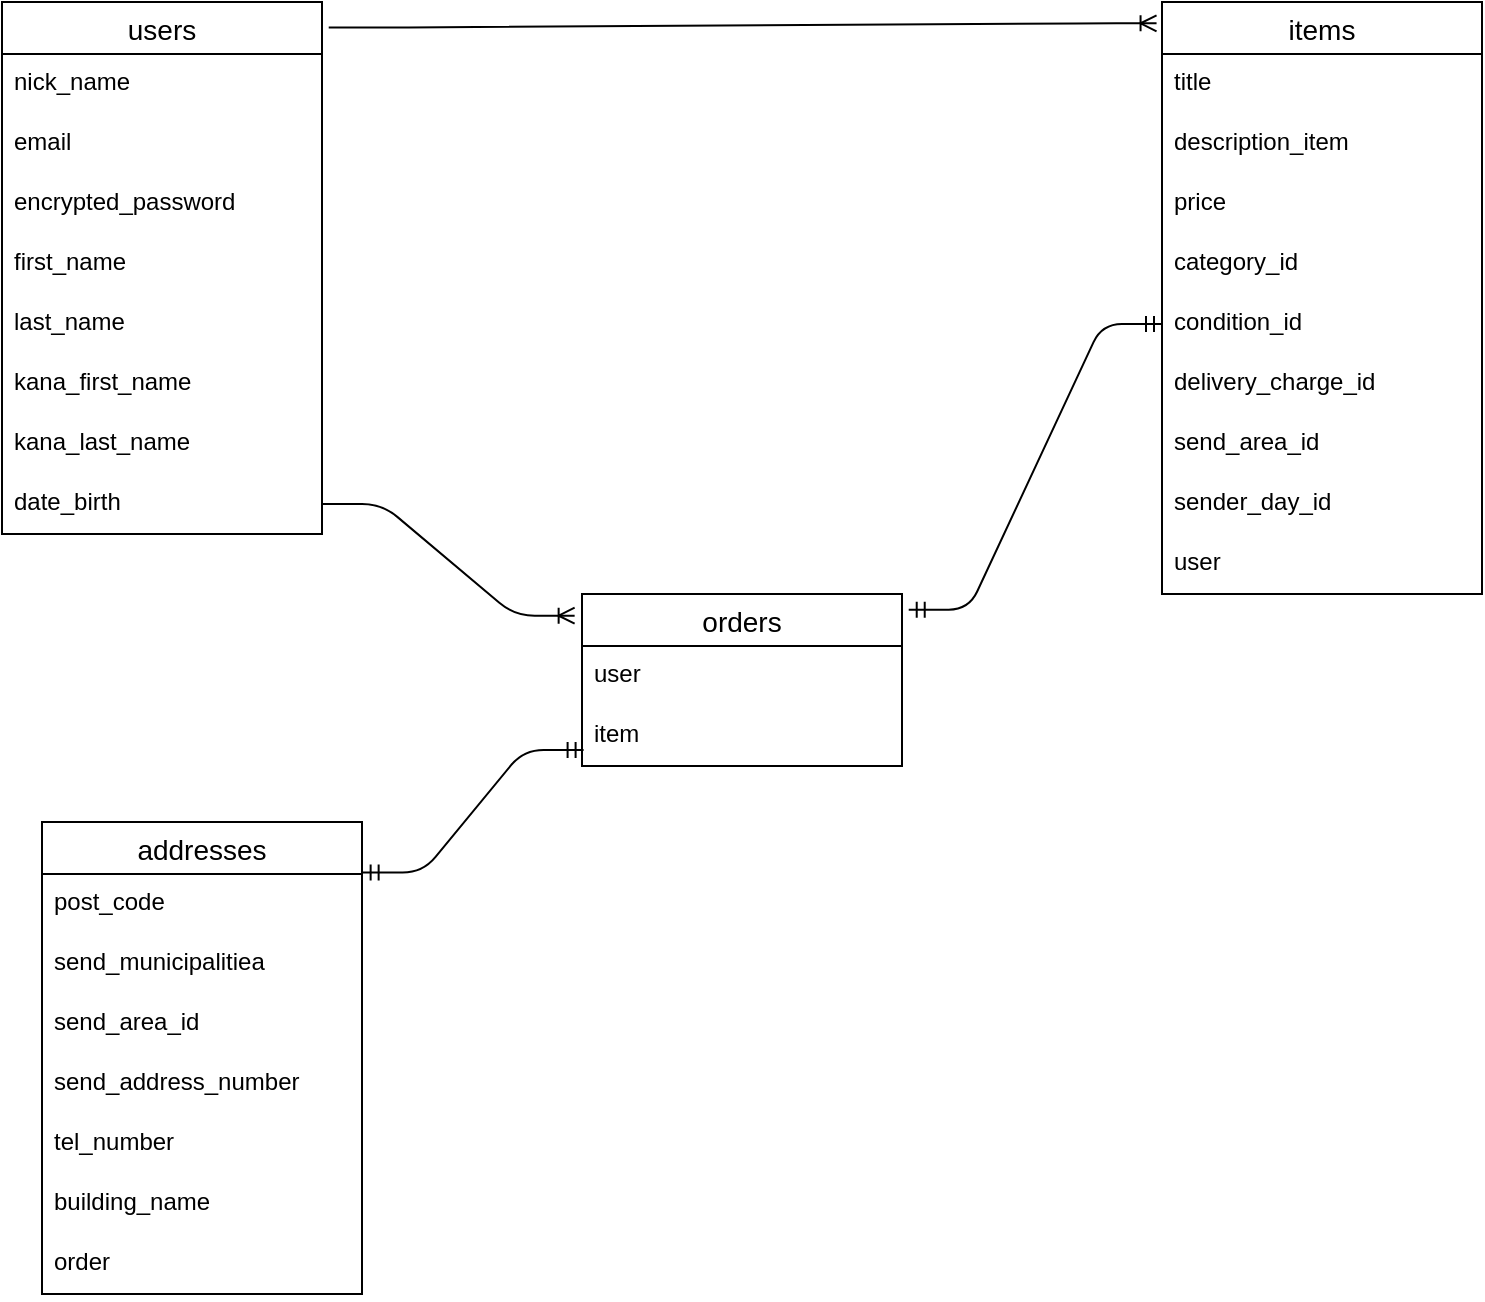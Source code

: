 <mxfile>
    <diagram id="_2zughqquXuWEmuBpp2q" name="ページ1">
        <mxGraphModel dx="896" dy="682" grid="1" gridSize="10" guides="1" tooltips="1" connect="1" arrows="1" fold="1" page="1" pageScale="1" pageWidth="827" pageHeight="1169" math="0" shadow="0">
            <root>
                <mxCell id="0"/>
                <mxCell id="1" parent="0"/>
                <mxCell id="oo06AXsHGsCdyxGUStL7-1" value="users" style="swimlane;fontStyle=0;childLayout=stackLayout;horizontal=1;startSize=26;horizontalStack=0;resizeParent=1;resizeParentMax=0;resizeLast=0;collapsible=1;marginBottom=0;align=center;fontSize=14;" parent="1" vertex="1">
                    <mxGeometry x="60" y="120" width="160" height="266" as="geometry"/>
                </mxCell>
                <mxCell id="oo06AXsHGsCdyxGUStL7-2" value="nick_name" style="text;strokeColor=none;fillColor=none;spacingLeft=4;spacingRight=4;overflow=hidden;rotatable=0;points=[[0,0.5],[1,0.5]];portConstraint=eastwest;fontSize=12;" parent="oo06AXsHGsCdyxGUStL7-1" vertex="1">
                    <mxGeometry y="26" width="160" height="30" as="geometry"/>
                </mxCell>
                <mxCell id="oo06AXsHGsCdyxGUStL7-3" value="email" style="text;strokeColor=none;fillColor=none;spacingLeft=4;spacingRight=4;overflow=hidden;rotatable=0;points=[[0,0.5],[1,0.5]];portConstraint=eastwest;fontSize=12;" parent="oo06AXsHGsCdyxGUStL7-1" vertex="1">
                    <mxGeometry y="56" width="160" height="30" as="geometry"/>
                </mxCell>
                <mxCell id="oo06AXsHGsCdyxGUStL7-5" value="encrypted_password" style="text;strokeColor=none;fillColor=none;spacingLeft=4;spacingRight=4;overflow=hidden;rotatable=0;points=[[0,0.5],[1,0.5]];portConstraint=eastwest;fontSize=12;" parent="oo06AXsHGsCdyxGUStL7-1" vertex="1">
                    <mxGeometry y="86" width="160" height="30" as="geometry"/>
                </mxCell>
                <mxCell id="oo06AXsHGsCdyxGUStL7-37" value="first_name" style="text;strokeColor=none;fillColor=none;spacingLeft=4;spacingRight=4;overflow=hidden;rotatable=0;points=[[0,0.5],[1,0.5]];portConstraint=eastwest;fontSize=12;" parent="oo06AXsHGsCdyxGUStL7-1" vertex="1">
                    <mxGeometry y="116" width="160" height="30" as="geometry"/>
                </mxCell>
                <mxCell id="2" value="last_name" style="text;strokeColor=none;fillColor=none;spacingLeft=4;spacingRight=4;overflow=hidden;rotatable=0;points=[[0,0.5],[1,0.5]];portConstraint=eastwest;fontSize=12;" vertex="1" parent="oo06AXsHGsCdyxGUStL7-1">
                    <mxGeometry y="146" width="160" height="30" as="geometry"/>
                </mxCell>
                <mxCell id="oo06AXsHGsCdyxGUStL7-36" value="kana_first_name" style="text;strokeColor=none;fillColor=none;spacingLeft=4;spacingRight=4;overflow=hidden;rotatable=0;points=[[0,0.5],[1,0.5]];portConstraint=eastwest;fontSize=12;" parent="oo06AXsHGsCdyxGUStL7-1" vertex="1">
                    <mxGeometry y="176" width="160" height="30" as="geometry"/>
                </mxCell>
                <mxCell id="3" value="kana_last_name" style="text;strokeColor=none;fillColor=none;spacingLeft=4;spacingRight=4;overflow=hidden;rotatable=0;points=[[0,0.5],[1,0.5]];portConstraint=eastwest;fontSize=12;" vertex="1" parent="oo06AXsHGsCdyxGUStL7-1">
                    <mxGeometry y="206" width="160" height="30" as="geometry"/>
                </mxCell>
                <mxCell id="oo06AXsHGsCdyxGUStL7-4" value="date_birth" style="text;strokeColor=none;fillColor=none;spacingLeft=4;spacingRight=4;overflow=hidden;rotatable=0;points=[[0,0.5],[1,0.5]];portConstraint=eastwest;fontSize=12;" parent="oo06AXsHGsCdyxGUStL7-1" vertex="1">
                    <mxGeometry y="236" width="160" height="30" as="geometry"/>
                </mxCell>
                <mxCell id="oo06AXsHGsCdyxGUStL7-32" value="addresses" style="swimlane;fontStyle=0;childLayout=stackLayout;horizontal=1;startSize=26;horizontalStack=0;resizeParent=1;resizeParentMax=0;resizeLast=0;collapsible=1;marginBottom=0;align=center;fontSize=14;" parent="1" vertex="1">
                    <mxGeometry x="80" y="530" width="160" height="236" as="geometry"/>
                </mxCell>
                <mxCell id="oo06AXsHGsCdyxGUStL7-34" value="post_code" style="text;strokeColor=none;fillColor=none;spacingLeft=4;spacingRight=4;overflow=hidden;rotatable=0;points=[[0,0.5],[1,0.5]];portConstraint=eastwest;fontSize=12;" parent="oo06AXsHGsCdyxGUStL7-32" vertex="1">
                    <mxGeometry y="26" width="160" height="30" as="geometry"/>
                </mxCell>
                <mxCell id="oo06AXsHGsCdyxGUStL7-51" value="send_municipalitiea" style="text;strokeColor=none;fillColor=none;spacingLeft=4;spacingRight=4;overflow=hidden;rotatable=0;points=[[0,0.5],[1,0.5]];portConstraint=eastwest;fontSize=12;" parent="oo06AXsHGsCdyxGUStL7-32" vertex="1">
                    <mxGeometry y="56" width="160" height="30" as="geometry"/>
                </mxCell>
                <mxCell id="oo06AXsHGsCdyxGUStL7-35" value="send_area_id" style="text;strokeColor=none;fillColor=none;spacingLeft=4;spacingRight=4;overflow=hidden;rotatable=0;points=[[0,0.5],[1,0.5]];portConstraint=eastwest;fontSize=12;" parent="oo06AXsHGsCdyxGUStL7-32" vertex="1">
                    <mxGeometry y="86" width="160" height="30" as="geometry"/>
                </mxCell>
                <mxCell id="oo06AXsHGsCdyxGUStL7-52" value="send_address_number" style="text;strokeColor=none;fillColor=none;spacingLeft=4;spacingRight=4;overflow=hidden;rotatable=0;points=[[0,0.5],[1,0.5]];portConstraint=eastwest;fontSize=12;" parent="oo06AXsHGsCdyxGUStL7-32" vertex="1">
                    <mxGeometry y="116" width="160" height="30" as="geometry"/>
                </mxCell>
                <mxCell id="oo06AXsHGsCdyxGUStL7-55" value="tel_number" style="text;strokeColor=none;fillColor=none;spacingLeft=4;spacingRight=4;overflow=hidden;rotatable=0;points=[[0,0.5],[1,0.5]];portConstraint=eastwest;fontSize=12;" parent="oo06AXsHGsCdyxGUStL7-32" vertex="1">
                    <mxGeometry y="146" width="160" height="30" as="geometry"/>
                </mxCell>
                <mxCell id="5" value="building_name" style="text;strokeColor=none;fillColor=none;spacingLeft=4;spacingRight=4;overflow=hidden;rotatable=0;points=[[0,0.5],[1,0.5]];portConstraint=eastwest;fontSize=12;" vertex="1" parent="oo06AXsHGsCdyxGUStL7-32">
                    <mxGeometry y="176" width="160" height="30" as="geometry"/>
                </mxCell>
                <mxCell id="6" value="order" style="text;strokeColor=none;fillColor=none;spacingLeft=4;spacingRight=4;overflow=hidden;rotatable=0;points=[[0,0.5],[1,0.5]];portConstraint=eastwest;fontSize=12;" vertex="1" parent="oo06AXsHGsCdyxGUStL7-32">
                    <mxGeometry y="206" width="160" height="30" as="geometry"/>
                </mxCell>
                <mxCell id="oo06AXsHGsCdyxGUStL7-38" value="items" style="swimlane;fontStyle=0;childLayout=stackLayout;horizontal=1;startSize=26;horizontalStack=0;resizeParent=1;resizeParentMax=0;resizeLast=0;collapsible=1;marginBottom=0;align=center;fontSize=14;" parent="1" vertex="1">
                    <mxGeometry x="640" y="120" width="160" height="296" as="geometry"/>
                </mxCell>
                <mxCell id="oo06AXsHGsCdyxGUStL7-39" value="title" style="text;strokeColor=none;fillColor=none;spacingLeft=4;spacingRight=4;overflow=hidden;rotatable=0;points=[[0,0.5],[1,0.5]];portConstraint=eastwest;fontSize=12;" parent="oo06AXsHGsCdyxGUStL7-38" vertex="1">
                    <mxGeometry y="26" width="160" height="30" as="geometry"/>
                </mxCell>
                <mxCell id="oo06AXsHGsCdyxGUStL7-54" value="description_item" style="text;strokeColor=none;fillColor=none;spacingLeft=4;spacingRight=4;overflow=hidden;rotatable=0;points=[[0,0.5],[1,0.5]];portConstraint=eastwest;fontSize=12;" parent="oo06AXsHGsCdyxGUStL7-38" vertex="1">
                    <mxGeometry y="56" width="160" height="30" as="geometry"/>
                </mxCell>
                <mxCell id="oo06AXsHGsCdyxGUStL7-40" value="price" style="text;strokeColor=none;fillColor=none;spacingLeft=4;spacingRight=4;overflow=hidden;rotatable=0;points=[[0,0.5],[1,0.5]];portConstraint=eastwest;fontSize=12;" parent="oo06AXsHGsCdyxGUStL7-38" vertex="1">
                    <mxGeometry y="86" width="160" height="30" as="geometry"/>
                </mxCell>
                <mxCell id="oo06AXsHGsCdyxGUStL7-41" value="category_id" style="text;strokeColor=none;fillColor=none;spacingLeft=4;spacingRight=4;overflow=hidden;rotatable=0;points=[[0,0.5],[1,0.5]];portConstraint=eastwest;fontSize=12;" parent="oo06AXsHGsCdyxGUStL7-38" vertex="1">
                    <mxGeometry y="116" width="160" height="30" as="geometry"/>
                </mxCell>
                <mxCell id="oo06AXsHGsCdyxGUStL7-42" value="condition_id" style="text;strokeColor=none;fillColor=none;spacingLeft=4;spacingRight=4;overflow=hidden;rotatable=0;points=[[0,0.5],[1,0.5]];portConstraint=eastwest;fontSize=12;" parent="oo06AXsHGsCdyxGUStL7-38" vertex="1">
                    <mxGeometry y="146" width="160" height="30" as="geometry"/>
                </mxCell>
                <mxCell id="oo06AXsHGsCdyxGUStL7-43" value="delivery_charge_id" style="text;strokeColor=none;fillColor=none;spacingLeft=4;spacingRight=4;overflow=hidden;rotatable=0;points=[[0,0.5],[1,0.5]];portConstraint=eastwest;fontSize=12;" parent="oo06AXsHGsCdyxGUStL7-38" vertex="1">
                    <mxGeometry y="176" width="160" height="30" as="geometry"/>
                </mxCell>
                <mxCell id="oo06AXsHGsCdyxGUStL7-44" value="send_area_id" style="text;strokeColor=none;fillColor=none;spacingLeft=4;spacingRight=4;overflow=hidden;rotatable=0;points=[[0,0.5],[1,0.5]];portConstraint=eastwest;fontSize=12;" parent="oo06AXsHGsCdyxGUStL7-38" vertex="1">
                    <mxGeometry y="206" width="160" height="30" as="geometry"/>
                </mxCell>
                <mxCell id="oo06AXsHGsCdyxGUStL7-50" value="sender_day_id" style="text;strokeColor=none;fillColor=none;spacingLeft=4;spacingRight=4;overflow=hidden;rotatable=0;points=[[0,0.5],[1,0.5]];portConstraint=eastwest;fontSize=12;" parent="oo06AXsHGsCdyxGUStL7-38" vertex="1">
                    <mxGeometry y="236" width="160" height="30" as="geometry"/>
                </mxCell>
                <mxCell id="oo06AXsHGsCdyxGUStL7-56" value="user" style="text;strokeColor=none;fillColor=none;spacingLeft=4;spacingRight=4;overflow=hidden;rotatable=0;points=[[0,0.5],[1,0.5]];portConstraint=eastwest;fontSize=12;" parent="oo06AXsHGsCdyxGUStL7-38" vertex="1">
                    <mxGeometry y="266" width="160" height="30" as="geometry"/>
                </mxCell>
                <mxCell id="oo06AXsHGsCdyxGUStL7-45" value="orders" style="swimlane;fontStyle=0;childLayout=stackLayout;horizontal=1;startSize=26;horizontalStack=0;resizeParent=1;resizeParentMax=0;resizeLast=0;collapsible=1;marginBottom=0;align=center;fontSize=14;" parent="1" vertex="1">
                    <mxGeometry x="350" y="416" width="160" height="86" as="geometry"/>
                </mxCell>
                <mxCell id="oo06AXsHGsCdyxGUStL7-46" value="user&#10;" style="text;strokeColor=none;fillColor=none;spacingLeft=4;spacingRight=4;overflow=hidden;rotatable=0;points=[[0,0.5],[1,0.5]];portConstraint=eastwest;fontSize=12;" parent="oo06AXsHGsCdyxGUStL7-45" vertex="1">
                    <mxGeometry y="26" width="160" height="30" as="geometry"/>
                </mxCell>
                <mxCell id="oo06AXsHGsCdyxGUStL7-47" value="item" style="text;strokeColor=none;fillColor=none;spacingLeft=4;spacingRight=4;overflow=hidden;rotatable=0;points=[[0,0.5],[1,0.5]];portConstraint=eastwest;fontSize=12;" parent="oo06AXsHGsCdyxGUStL7-45" vertex="1">
                    <mxGeometry y="56" width="160" height="30" as="geometry"/>
                </mxCell>
                <mxCell id="oo06AXsHGsCdyxGUStL7-49" value="" style="edgeStyle=entityRelationEdgeStyle;fontSize=12;html=1;endArrow=ERoneToMany;entryX=-0.017;entryY=0.036;entryDx=0;entryDy=0;exitX=1.021;exitY=0.048;exitDx=0;exitDy=0;exitPerimeter=0;entryPerimeter=0;" parent="1" source="oo06AXsHGsCdyxGUStL7-1" target="oo06AXsHGsCdyxGUStL7-38" edge="1">
                    <mxGeometry width="100" height="100" relative="1" as="geometry">
                        <mxPoint x="240" y="220" as="sourcePoint"/>
                        <mxPoint x="340" y="120" as="targetPoint"/>
                    </mxGeometry>
                </mxCell>
                <mxCell id="oo06AXsHGsCdyxGUStL7-58" value="" style="edgeStyle=entityRelationEdgeStyle;fontSize=12;html=1;endArrow=ERmandOne;startArrow=ERmandOne;entryX=0;entryY=0.5;entryDx=0;entryDy=0;exitX=1.021;exitY=0.091;exitDx=0;exitDy=0;exitPerimeter=0;" parent="1" source="oo06AXsHGsCdyxGUStL7-45" target="oo06AXsHGsCdyxGUStL7-42" edge="1">
                    <mxGeometry width="100" height="100" relative="1" as="geometry">
                        <mxPoint x="530" y="500" as="sourcePoint"/>
                        <mxPoint x="630" y="400" as="targetPoint"/>
                    </mxGeometry>
                </mxCell>
                <mxCell id="oo06AXsHGsCdyxGUStL7-59" value="" style="edgeStyle=entityRelationEdgeStyle;fontSize=12;html=1;endArrow=ERmandOne;startArrow=ERmandOne;exitX=1.002;exitY=0.107;exitDx=0;exitDy=0;exitPerimeter=0;entryX=0.005;entryY=0.733;entryDx=0;entryDy=0;entryPerimeter=0;" parent="1" source="oo06AXsHGsCdyxGUStL7-32" target="oo06AXsHGsCdyxGUStL7-47" edge="1">
                    <mxGeometry width="100" height="100" relative="1" as="geometry">
                        <mxPoint x="270" y="720" as="sourcePoint"/>
                        <mxPoint x="350" y="517" as="targetPoint"/>
                    </mxGeometry>
                </mxCell>
                <mxCell id="oo06AXsHGsCdyxGUStL7-60" value="" style="edgeStyle=entityRelationEdgeStyle;fontSize=12;html=1;endArrow=ERoneToMany;exitX=1;exitY=0.5;exitDx=0;exitDy=0;entryX=-0.023;entryY=0.126;entryDx=0;entryDy=0;entryPerimeter=0;" parent="1" source="oo06AXsHGsCdyxGUStL7-4" target="oo06AXsHGsCdyxGUStL7-45" edge="1">
                    <mxGeometry width="100" height="100" relative="1" as="geometry">
                        <mxPoint x="300" y="490" as="sourcePoint"/>
                        <mxPoint x="440" y="560" as="targetPoint"/>
                    </mxGeometry>
                </mxCell>
            </root>
        </mxGraphModel>
    </diagram>
    <diagram id="8fQPHzr1HAIYUK1nbS3m" name="ページ2">
        <mxGraphModel dx="896" dy="682" grid="1" gridSize="10" guides="1" tooltips="1" connect="1" arrows="1" fold="1" page="1" pageScale="1" pageWidth="827" pageHeight="1169" math="0" shadow="0">
            <root>
                <mxCell id="0"/>
                <mxCell id="1" parent="0"/>
            </root>
        </mxGraphModel>
    </diagram>
</mxfile>